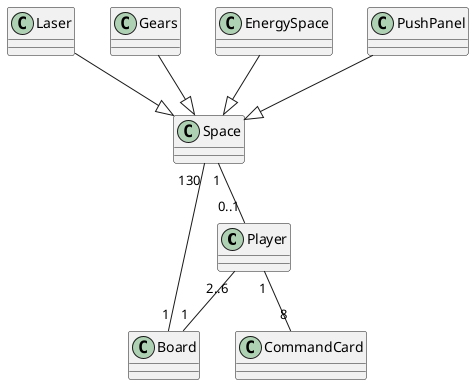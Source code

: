 @startuml
'https://plantuml.com/class-diagram

class Player
class Board
class Space
class CommandCard


Player "2..6"--"1" Board
Space "1"--"0..1" Player
Space "130"--" 1" Board
Player "1"--"8" CommandCard
Laser--|>Space
Gears--|>Space
EnergySpace--|>Space
PushPanel--|>Space



@enduml